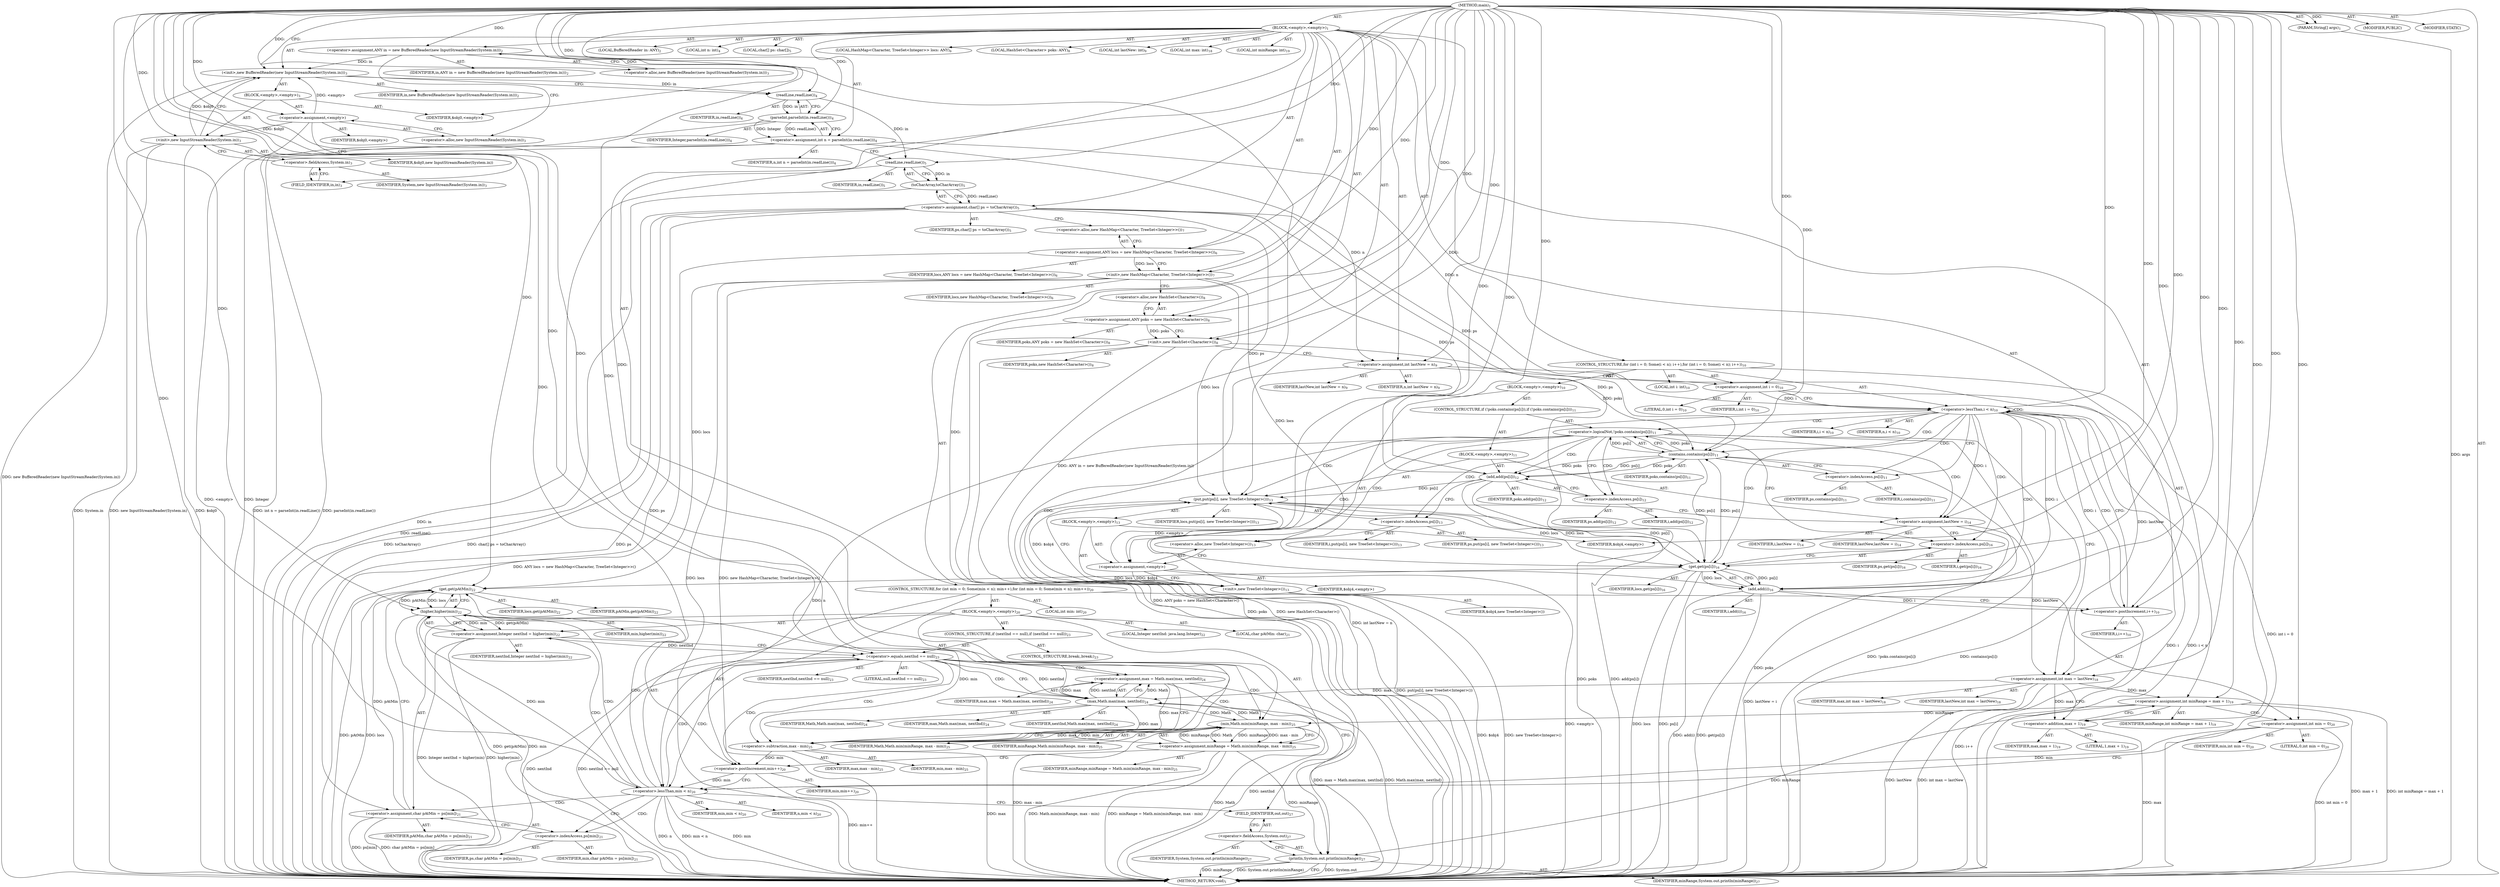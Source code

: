 digraph "main" {  
"23" [label = <(METHOD,main)<SUB>1</SUB>> ]
"24" [label = <(PARAM,String[] args)<SUB>1</SUB>> ]
"25" [label = <(BLOCK,&lt;empty&gt;,&lt;empty&gt;)<SUB>1</SUB>> ]
"4" [label = <(LOCAL,BufferedReader in: ANY)<SUB>2</SUB>> ]
"26" [label = <(&lt;operator&gt;.assignment,ANY in = new BufferedReader(new InputStreamReader(System.in)))<SUB>2</SUB>> ]
"27" [label = <(IDENTIFIER,in,ANY in = new BufferedReader(new InputStreamReader(System.in)))<SUB>2</SUB>> ]
"28" [label = <(&lt;operator&gt;.alloc,new BufferedReader(new InputStreamReader(System.in)))<SUB>3</SUB>> ]
"29" [label = <(&lt;init&gt;,new BufferedReader(new InputStreamReader(System.in)))<SUB>3</SUB>> ]
"3" [label = <(IDENTIFIER,in,new BufferedReader(new InputStreamReader(System.in)))<SUB>2</SUB>> ]
"30" [label = <(BLOCK,&lt;empty&gt;,&lt;empty&gt;)<SUB>3</SUB>> ]
"31" [label = <(&lt;operator&gt;.assignment,&lt;empty&gt;)> ]
"32" [label = <(IDENTIFIER,$obj0,&lt;empty&gt;)> ]
"33" [label = <(&lt;operator&gt;.alloc,new InputStreamReader(System.in))<SUB>3</SUB>> ]
"34" [label = <(&lt;init&gt;,new InputStreamReader(System.in))<SUB>3</SUB>> ]
"35" [label = <(IDENTIFIER,$obj0,new InputStreamReader(System.in))> ]
"36" [label = <(&lt;operator&gt;.fieldAccess,System.in)<SUB>3</SUB>> ]
"37" [label = <(IDENTIFIER,System,new InputStreamReader(System.in))<SUB>3</SUB>> ]
"38" [label = <(FIELD_IDENTIFIER,in,in)<SUB>3</SUB>> ]
"39" [label = <(IDENTIFIER,$obj0,&lt;empty&gt;)> ]
"40" [label = <(LOCAL,int n: int)<SUB>4</SUB>> ]
"41" [label = <(&lt;operator&gt;.assignment,int n = parseInt(in.readLine()))<SUB>4</SUB>> ]
"42" [label = <(IDENTIFIER,n,int n = parseInt(in.readLine()))<SUB>4</SUB>> ]
"43" [label = <(parseInt,parseInt(in.readLine()))<SUB>4</SUB>> ]
"44" [label = <(IDENTIFIER,Integer,parseInt(in.readLine()))<SUB>4</SUB>> ]
"45" [label = <(readLine,readLine())<SUB>4</SUB>> ]
"46" [label = <(IDENTIFIER,in,readLine())<SUB>4</SUB>> ]
"47" [label = <(LOCAL,char[] ps: char[])<SUB>5</SUB>> ]
"48" [label = <(&lt;operator&gt;.assignment,char[] ps = toCharArray())<SUB>5</SUB>> ]
"49" [label = <(IDENTIFIER,ps,char[] ps = toCharArray())<SUB>5</SUB>> ]
"50" [label = <(toCharArray,toCharArray())<SUB>5</SUB>> ]
"51" [label = <(readLine,readLine())<SUB>5</SUB>> ]
"52" [label = <(IDENTIFIER,in,readLine())<SUB>5</SUB>> ]
"6" [label = <(LOCAL,HashMap&lt;Character, TreeSet&lt;Integer&gt;&gt; locs: ANY)<SUB>6</SUB>> ]
"53" [label = <(&lt;operator&gt;.assignment,ANY locs = new HashMap&lt;Character, TreeSet&lt;Integer&gt;&gt;())<SUB>6</SUB>> ]
"54" [label = <(IDENTIFIER,locs,ANY locs = new HashMap&lt;Character, TreeSet&lt;Integer&gt;&gt;())<SUB>6</SUB>> ]
"55" [label = <(&lt;operator&gt;.alloc,new HashMap&lt;Character, TreeSet&lt;Integer&gt;&gt;())<SUB>7</SUB>> ]
"56" [label = <(&lt;init&gt;,new HashMap&lt;Character, TreeSet&lt;Integer&gt;&gt;())<SUB>7</SUB>> ]
"5" [label = <(IDENTIFIER,locs,new HashMap&lt;Character, TreeSet&lt;Integer&gt;&gt;())<SUB>6</SUB>> ]
"8" [label = <(LOCAL,HashSet&lt;Character&gt; poks: ANY)<SUB>8</SUB>> ]
"57" [label = <(&lt;operator&gt;.assignment,ANY poks = new HashSet&lt;Character&gt;())<SUB>8</SUB>> ]
"58" [label = <(IDENTIFIER,poks,ANY poks = new HashSet&lt;Character&gt;())<SUB>8</SUB>> ]
"59" [label = <(&lt;operator&gt;.alloc,new HashSet&lt;Character&gt;())<SUB>8</SUB>> ]
"60" [label = <(&lt;init&gt;,new HashSet&lt;Character&gt;())<SUB>8</SUB>> ]
"7" [label = <(IDENTIFIER,poks,new HashSet&lt;Character&gt;())<SUB>8</SUB>> ]
"61" [label = <(LOCAL,int lastNew: int)<SUB>9</SUB>> ]
"62" [label = <(&lt;operator&gt;.assignment,int lastNew = n)<SUB>9</SUB>> ]
"63" [label = <(IDENTIFIER,lastNew,int lastNew = n)<SUB>9</SUB>> ]
"64" [label = <(IDENTIFIER,n,int lastNew = n)<SUB>9</SUB>> ]
"65" [label = <(CONTROL_STRUCTURE,for (int i = 0; Some(i &lt; n); i++),for (int i = 0; Some(i &lt; n); i++))<SUB>10</SUB>> ]
"66" [label = <(LOCAL,int i: int)<SUB>10</SUB>> ]
"67" [label = <(&lt;operator&gt;.assignment,int i = 0)<SUB>10</SUB>> ]
"68" [label = <(IDENTIFIER,i,int i = 0)<SUB>10</SUB>> ]
"69" [label = <(LITERAL,0,int i = 0)<SUB>10</SUB>> ]
"70" [label = <(&lt;operator&gt;.lessThan,i &lt; n)<SUB>10</SUB>> ]
"71" [label = <(IDENTIFIER,i,i &lt; n)<SUB>10</SUB>> ]
"72" [label = <(IDENTIFIER,n,i &lt; n)<SUB>10</SUB>> ]
"73" [label = <(&lt;operator&gt;.postIncrement,i++)<SUB>10</SUB>> ]
"74" [label = <(IDENTIFIER,i,i++)<SUB>10</SUB>> ]
"75" [label = <(BLOCK,&lt;empty&gt;,&lt;empty&gt;)<SUB>10</SUB>> ]
"76" [label = <(CONTROL_STRUCTURE,if (!poks.contains(ps[i])),if (!poks.contains(ps[i])))<SUB>11</SUB>> ]
"77" [label = <(&lt;operator&gt;.logicalNot,!poks.contains(ps[i]))<SUB>11</SUB>> ]
"78" [label = <(contains,contains(ps[i]))<SUB>11</SUB>> ]
"79" [label = <(IDENTIFIER,poks,contains(ps[i]))<SUB>11</SUB>> ]
"80" [label = <(&lt;operator&gt;.indexAccess,ps[i])<SUB>11</SUB>> ]
"81" [label = <(IDENTIFIER,ps,contains(ps[i]))<SUB>11</SUB>> ]
"82" [label = <(IDENTIFIER,i,contains(ps[i]))<SUB>11</SUB>> ]
"83" [label = <(BLOCK,&lt;empty&gt;,&lt;empty&gt;)<SUB>11</SUB>> ]
"84" [label = <(add,add(ps[i]))<SUB>12</SUB>> ]
"85" [label = <(IDENTIFIER,poks,add(ps[i]))<SUB>12</SUB>> ]
"86" [label = <(&lt;operator&gt;.indexAccess,ps[i])<SUB>12</SUB>> ]
"87" [label = <(IDENTIFIER,ps,add(ps[i]))<SUB>12</SUB>> ]
"88" [label = <(IDENTIFIER,i,add(ps[i]))<SUB>12</SUB>> ]
"89" [label = <(put,put(ps[i], new TreeSet&lt;Integer&gt;()))<SUB>13</SUB>> ]
"90" [label = <(IDENTIFIER,locs,put(ps[i], new TreeSet&lt;Integer&gt;()))<SUB>13</SUB>> ]
"91" [label = <(&lt;operator&gt;.indexAccess,ps[i])<SUB>13</SUB>> ]
"92" [label = <(IDENTIFIER,ps,put(ps[i], new TreeSet&lt;Integer&gt;()))<SUB>13</SUB>> ]
"93" [label = <(IDENTIFIER,i,put(ps[i], new TreeSet&lt;Integer&gt;()))<SUB>13</SUB>> ]
"94" [label = <(BLOCK,&lt;empty&gt;,&lt;empty&gt;)<SUB>13</SUB>> ]
"95" [label = <(&lt;operator&gt;.assignment,&lt;empty&gt;)> ]
"96" [label = <(IDENTIFIER,$obj4,&lt;empty&gt;)> ]
"97" [label = <(&lt;operator&gt;.alloc,new TreeSet&lt;Integer&gt;())<SUB>13</SUB>> ]
"98" [label = <(&lt;init&gt;,new TreeSet&lt;Integer&gt;())<SUB>13</SUB>> ]
"99" [label = <(IDENTIFIER,$obj4,new TreeSet&lt;Integer&gt;())> ]
"100" [label = <(IDENTIFIER,$obj4,&lt;empty&gt;)> ]
"101" [label = <(&lt;operator&gt;.assignment,lastNew = i)<SUB>14</SUB>> ]
"102" [label = <(IDENTIFIER,lastNew,lastNew = i)<SUB>14</SUB>> ]
"103" [label = <(IDENTIFIER,i,lastNew = i)<SUB>14</SUB>> ]
"104" [label = <(add,add(i))<SUB>16</SUB>> ]
"105" [label = <(get,get(ps[i]))<SUB>16</SUB>> ]
"106" [label = <(IDENTIFIER,locs,get(ps[i]))<SUB>16</SUB>> ]
"107" [label = <(&lt;operator&gt;.indexAccess,ps[i])<SUB>16</SUB>> ]
"108" [label = <(IDENTIFIER,ps,get(ps[i]))<SUB>16</SUB>> ]
"109" [label = <(IDENTIFIER,i,get(ps[i]))<SUB>16</SUB>> ]
"110" [label = <(IDENTIFIER,i,add(i))<SUB>16</SUB>> ]
"111" [label = <(LOCAL,int max: int)<SUB>18</SUB>> ]
"112" [label = <(&lt;operator&gt;.assignment,int max = lastNew)<SUB>18</SUB>> ]
"113" [label = <(IDENTIFIER,max,int max = lastNew)<SUB>18</SUB>> ]
"114" [label = <(IDENTIFIER,lastNew,int max = lastNew)<SUB>18</SUB>> ]
"115" [label = <(LOCAL,int minRange: int)<SUB>19</SUB>> ]
"116" [label = <(&lt;operator&gt;.assignment,int minRange = max + 1)<SUB>19</SUB>> ]
"117" [label = <(IDENTIFIER,minRange,int minRange = max + 1)<SUB>19</SUB>> ]
"118" [label = <(&lt;operator&gt;.addition,max + 1)<SUB>19</SUB>> ]
"119" [label = <(IDENTIFIER,max,max + 1)<SUB>19</SUB>> ]
"120" [label = <(LITERAL,1,max + 1)<SUB>19</SUB>> ]
"121" [label = <(CONTROL_STRUCTURE,for (int min = 0; Some(min &lt; n); min++),for (int min = 0; Some(min &lt; n); min++))<SUB>20</SUB>> ]
"122" [label = <(LOCAL,int min: int)<SUB>20</SUB>> ]
"123" [label = <(&lt;operator&gt;.assignment,int min = 0)<SUB>20</SUB>> ]
"124" [label = <(IDENTIFIER,min,int min = 0)<SUB>20</SUB>> ]
"125" [label = <(LITERAL,0,int min = 0)<SUB>20</SUB>> ]
"126" [label = <(&lt;operator&gt;.lessThan,min &lt; n)<SUB>20</SUB>> ]
"127" [label = <(IDENTIFIER,min,min &lt; n)<SUB>20</SUB>> ]
"128" [label = <(IDENTIFIER,n,min &lt; n)<SUB>20</SUB>> ]
"129" [label = <(&lt;operator&gt;.postIncrement,min++)<SUB>20</SUB>> ]
"130" [label = <(IDENTIFIER,min,min++)<SUB>20</SUB>> ]
"131" [label = <(BLOCK,&lt;empty&gt;,&lt;empty&gt;)<SUB>20</SUB>> ]
"132" [label = <(LOCAL,char pAtMin: char)<SUB>21</SUB>> ]
"133" [label = <(&lt;operator&gt;.assignment,char pAtMin = ps[min])<SUB>21</SUB>> ]
"134" [label = <(IDENTIFIER,pAtMin,char pAtMin = ps[min])<SUB>21</SUB>> ]
"135" [label = <(&lt;operator&gt;.indexAccess,ps[min])<SUB>21</SUB>> ]
"136" [label = <(IDENTIFIER,ps,char pAtMin = ps[min])<SUB>21</SUB>> ]
"137" [label = <(IDENTIFIER,min,char pAtMin = ps[min])<SUB>21</SUB>> ]
"138" [label = <(LOCAL,Integer nextInd: java.lang.Integer)<SUB>22</SUB>> ]
"139" [label = <(&lt;operator&gt;.assignment,Integer nextInd = higher(min))<SUB>22</SUB>> ]
"140" [label = <(IDENTIFIER,nextInd,Integer nextInd = higher(min))<SUB>22</SUB>> ]
"141" [label = <(higher,higher(min))<SUB>22</SUB>> ]
"142" [label = <(get,get(pAtMin))<SUB>22</SUB>> ]
"143" [label = <(IDENTIFIER,locs,get(pAtMin))<SUB>22</SUB>> ]
"144" [label = <(IDENTIFIER,pAtMin,get(pAtMin))<SUB>22</SUB>> ]
"145" [label = <(IDENTIFIER,min,higher(min))<SUB>22</SUB>> ]
"146" [label = <(CONTROL_STRUCTURE,if (nextInd == null),if (nextInd == null))<SUB>23</SUB>> ]
"147" [label = <(&lt;operator&gt;.equals,nextInd == null)<SUB>23</SUB>> ]
"148" [label = <(IDENTIFIER,nextInd,nextInd == null)<SUB>23</SUB>> ]
"149" [label = <(LITERAL,null,nextInd == null)<SUB>23</SUB>> ]
"150" [label = <(CONTROL_STRUCTURE,break;,break;)<SUB>23</SUB>> ]
"151" [label = <(&lt;operator&gt;.assignment,max = Math.max(max, nextInd))<SUB>24</SUB>> ]
"152" [label = <(IDENTIFIER,max,max = Math.max(max, nextInd))<SUB>24</SUB>> ]
"153" [label = <(max,Math.max(max, nextInd))<SUB>24</SUB>> ]
"154" [label = <(IDENTIFIER,Math,Math.max(max, nextInd))<SUB>24</SUB>> ]
"155" [label = <(IDENTIFIER,max,Math.max(max, nextInd))<SUB>24</SUB>> ]
"156" [label = <(IDENTIFIER,nextInd,Math.max(max, nextInd))<SUB>24</SUB>> ]
"157" [label = <(&lt;operator&gt;.assignment,minRange = Math.min(minRange, max - min))<SUB>25</SUB>> ]
"158" [label = <(IDENTIFIER,minRange,minRange = Math.min(minRange, max - min))<SUB>25</SUB>> ]
"159" [label = <(min,Math.min(minRange, max - min))<SUB>25</SUB>> ]
"160" [label = <(IDENTIFIER,Math,Math.min(minRange, max - min))<SUB>25</SUB>> ]
"161" [label = <(IDENTIFIER,minRange,Math.min(minRange, max - min))<SUB>25</SUB>> ]
"162" [label = <(&lt;operator&gt;.subtraction,max - min)<SUB>25</SUB>> ]
"163" [label = <(IDENTIFIER,max,max - min)<SUB>25</SUB>> ]
"164" [label = <(IDENTIFIER,min,max - min)<SUB>25</SUB>> ]
"165" [label = <(println,System.out.println(minRange))<SUB>27</SUB>> ]
"166" [label = <(&lt;operator&gt;.fieldAccess,System.out)<SUB>27</SUB>> ]
"167" [label = <(IDENTIFIER,System,System.out.println(minRange))<SUB>27</SUB>> ]
"168" [label = <(FIELD_IDENTIFIER,out,out)<SUB>27</SUB>> ]
"169" [label = <(IDENTIFIER,minRange,System.out.println(minRange))<SUB>27</SUB>> ]
"170" [label = <(MODIFIER,PUBLIC)> ]
"171" [label = <(MODIFIER,STATIC)> ]
"172" [label = <(METHOD_RETURN,void)<SUB>1</SUB>> ]
  "23" -> "24"  [ label = "AST: "] 
  "23" -> "25"  [ label = "AST: "] 
  "23" -> "170"  [ label = "AST: "] 
  "23" -> "171"  [ label = "AST: "] 
  "23" -> "172"  [ label = "AST: "] 
  "25" -> "4"  [ label = "AST: "] 
  "25" -> "26"  [ label = "AST: "] 
  "25" -> "29"  [ label = "AST: "] 
  "25" -> "40"  [ label = "AST: "] 
  "25" -> "41"  [ label = "AST: "] 
  "25" -> "47"  [ label = "AST: "] 
  "25" -> "48"  [ label = "AST: "] 
  "25" -> "6"  [ label = "AST: "] 
  "25" -> "53"  [ label = "AST: "] 
  "25" -> "56"  [ label = "AST: "] 
  "25" -> "8"  [ label = "AST: "] 
  "25" -> "57"  [ label = "AST: "] 
  "25" -> "60"  [ label = "AST: "] 
  "25" -> "61"  [ label = "AST: "] 
  "25" -> "62"  [ label = "AST: "] 
  "25" -> "65"  [ label = "AST: "] 
  "25" -> "111"  [ label = "AST: "] 
  "25" -> "112"  [ label = "AST: "] 
  "25" -> "115"  [ label = "AST: "] 
  "25" -> "116"  [ label = "AST: "] 
  "25" -> "121"  [ label = "AST: "] 
  "25" -> "165"  [ label = "AST: "] 
  "26" -> "27"  [ label = "AST: "] 
  "26" -> "28"  [ label = "AST: "] 
  "29" -> "3"  [ label = "AST: "] 
  "29" -> "30"  [ label = "AST: "] 
  "30" -> "31"  [ label = "AST: "] 
  "30" -> "34"  [ label = "AST: "] 
  "30" -> "39"  [ label = "AST: "] 
  "31" -> "32"  [ label = "AST: "] 
  "31" -> "33"  [ label = "AST: "] 
  "34" -> "35"  [ label = "AST: "] 
  "34" -> "36"  [ label = "AST: "] 
  "36" -> "37"  [ label = "AST: "] 
  "36" -> "38"  [ label = "AST: "] 
  "41" -> "42"  [ label = "AST: "] 
  "41" -> "43"  [ label = "AST: "] 
  "43" -> "44"  [ label = "AST: "] 
  "43" -> "45"  [ label = "AST: "] 
  "45" -> "46"  [ label = "AST: "] 
  "48" -> "49"  [ label = "AST: "] 
  "48" -> "50"  [ label = "AST: "] 
  "50" -> "51"  [ label = "AST: "] 
  "51" -> "52"  [ label = "AST: "] 
  "53" -> "54"  [ label = "AST: "] 
  "53" -> "55"  [ label = "AST: "] 
  "56" -> "5"  [ label = "AST: "] 
  "57" -> "58"  [ label = "AST: "] 
  "57" -> "59"  [ label = "AST: "] 
  "60" -> "7"  [ label = "AST: "] 
  "62" -> "63"  [ label = "AST: "] 
  "62" -> "64"  [ label = "AST: "] 
  "65" -> "66"  [ label = "AST: "] 
  "65" -> "67"  [ label = "AST: "] 
  "65" -> "70"  [ label = "AST: "] 
  "65" -> "73"  [ label = "AST: "] 
  "65" -> "75"  [ label = "AST: "] 
  "67" -> "68"  [ label = "AST: "] 
  "67" -> "69"  [ label = "AST: "] 
  "70" -> "71"  [ label = "AST: "] 
  "70" -> "72"  [ label = "AST: "] 
  "73" -> "74"  [ label = "AST: "] 
  "75" -> "76"  [ label = "AST: "] 
  "75" -> "104"  [ label = "AST: "] 
  "76" -> "77"  [ label = "AST: "] 
  "76" -> "83"  [ label = "AST: "] 
  "77" -> "78"  [ label = "AST: "] 
  "78" -> "79"  [ label = "AST: "] 
  "78" -> "80"  [ label = "AST: "] 
  "80" -> "81"  [ label = "AST: "] 
  "80" -> "82"  [ label = "AST: "] 
  "83" -> "84"  [ label = "AST: "] 
  "83" -> "89"  [ label = "AST: "] 
  "83" -> "101"  [ label = "AST: "] 
  "84" -> "85"  [ label = "AST: "] 
  "84" -> "86"  [ label = "AST: "] 
  "86" -> "87"  [ label = "AST: "] 
  "86" -> "88"  [ label = "AST: "] 
  "89" -> "90"  [ label = "AST: "] 
  "89" -> "91"  [ label = "AST: "] 
  "89" -> "94"  [ label = "AST: "] 
  "91" -> "92"  [ label = "AST: "] 
  "91" -> "93"  [ label = "AST: "] 
  "94" -> "95"  [ label = "AST: "] 
  "94" -> "98"  [ label = "AST: "] 
  "94" -> "100"  [ label = "AST: "] 
  "95" -> "96"  [ label = "AST: "] 
  "95" -> "97"  [ label = "AST: "] 
  "98" -> "99"  [ label = "AST: "] 
  "101" -> "102"  [ label = "AST: "] 
  "101" -> "103"  [ label = "AST: "] 
  "104" -> "105"  [ label = "AST: "] 
  "104" -> "110"  [ label = "AST: "] 
  "105" -> "106"  [ label = "AST: "] 
  "105" -> "107"  [ label = "AST: "] 
  "107" -> "108"  [ label = "AST: "] 
  "107" -> "109"  [ label = "AST: "] 
  "112" -> "113"  [ label = "AST: "] 
  "112" -> "114"  [ label = "AST: "] 
  "116" -> "117"  [ label = "AST: "] 
  "116" -> "118"  [ label = "AST: "] 
  "118" -> "119"  [ label = "AST: "] 
  "118" -> "120"  [ label = "AST: "] 
  "121" -> "122"  [ label = "AST: "] 
  "121" -> "123"  [ label = "AST: "] 
  "121" -> "126"  [ label = "AST: "] 
  "121" -> "129"  [ label = "AST: "] 
  "121" -> "131"  [ label = "AST: "] 
  "123" -> "124"  [ label = "AST: "] 
  "123" -> "125"  [ label = "AST: "] 
  "126" -> "127"  [ label = "AST: "] 
  "126" -> "128"  [ label = "AST: "] 
  "129" -> "130"  [ label = "AST: "] 
  "131" -> "132"  [ label = "AST: "] 
  "131" -> "133"  [ label = "AST: "] 
  "131" -> "138"  [ label = "AST: "] 
  "131" -> "139"  [ label = "AST: "] 
  "131" -> "146"  [ label = "AST: "] 
  "131" -> "151"  [ label = "AST: "] 
  "131" -> "157"  [ label = "AST: "] 
  "133" -> "134"  [ label = "AST: "] 
  "133" -> "135"  [ label = "AST: "] 
  "135" -> "136"  [ label = "AST: "] 
  "135" -> "137"  [ label = "AST: "] 
  "139" -> "140"  [ label = "AST: "] 
  "139" -> "141"  [ label = "AST: "] 
  "141" -> "142"  [ label = "AST: "] 
  "141" -> "145"  [ label = "AST: "] 
  "142" -> "143"  [ label = "AST: "] 
  "142" -> "144"  [ label = "AST: "] 
  "146" -> "147"  [ label = "AST: "] 
  "146" -> "150"  [ label = "AST: "] 
  "147" -> "148"  [ label = "AST: "] 
  "147" -> "149"  [ label = "AST: "] 
  "151" -> "152"  [ label = "AST: "] 
  "151" -> "153"  [ label = "AST: "] 
  "153" -> "154"  [ label = "AST: "] 
  "153" -> "155"  [ label = "AST: "] 
  "153" -> "156"  [ label = "AST: "] 
  "157" -> "158"  [ label = "AST: "] 
  "157" -> "159"  [ label = "AST: "] 
  "159" -> "160"  [ label = "AST: "] 
  "159" -> "161"  [ label = "AST: "] 
  "159" -> "162"  [ label = "AST: "] 
  "162" -> "163"  [ label = "AST: "] 
  "162" -> "164"  [ label = "AST: "] 
  "165" -> "166"  [ label = "AST: "] 
  "165" -> "169"  [ label = "AST: "] 
  "166" -> "167"  [ label = "AST: "] 
  "166" -> "168"  [ label = "AST: "] 
  "26" -> "33"  [ label = "CFG: "] 
  "29" -> "45"  [ label = "CFG: "] 
  "41" -> "51"  [ label = "CFG: "] 
  "48" -> "55"  [ label = "CFG: "] 
  "53" -> "56"  [ label = "CFG: "] 
  "56" -> "59"  [ label = "CFG: "] 
  "57" -> "60"  [ label = "CFG: "] 
  "60" -> "62"  [ label = "CFG: "] 
  "62" -> "67"  [ label = "CFG: "] 
  "112" -> "118"  [ label = "CFG: "] 
  "116" -> "123"  [ label = "CFG: "] 
  "165" -> "172"  [ label = "CFG: "] 
  "28" -> "26"  [ label = "CFG: "] 
  "43" -> "41"  [ label = "CFG: "] 
  "50" -> "48"  [ label = "CFG: "] 
  "55" -> "53"  [ label = "CFG: "] 
  "59" -> "57"  [ label = "CFG: "] 
  "67" -> "70"  [ label = "CFG: "] 
  "70" -> "80"  [ label = "CFG: "] 
  "70" -> "112"  [ label = "CFG: "] 
  "73" -> "70"  [ label = "CFG: "] 
  "118" -> "116"  [ label = "CFG: "] 
  "123" -> "126"  [ label = "CFG: "] 
  "126" -> "135"  [ label = "CFG: "] 
  "126" -> "168"  [ label = "CFG: "] 
  "129" -> "126"  [ label = "CFG: "] 
  "166" -> "165"  [ label = "CFG: "] 
  "31" -> "38"  [ label = "CFG: "] 
  "34" -> "29"  [ label = "CFG: "] 
  "45" -> "43"  [ label = "CFG: "] 
  "51" -> "50"  [ label = "CFG: "] 
  "104" -> "73"  [ label = "CFG: "] 
  "133" -> "142"  [ label = "CFG: "] 
  "139" -> "147"  [ label = "CFG: "] 
  "151" -> "162"  [ label = "CFG: "] 
  "157" -> "129"  [ label = "CFG: "] 
  "168" -> "166"  [ label = "CFG: "] 
  "33" -> "31"  [ label = "CFG: "] 
  "36" -> "34"  [ label = "CFG: "] 
  "77" -> "86"  [ label = "CFG: "] 
  "77" -> "107"  [ label = "CFG: "] 
  "105" -> "104"  [ label = "CFG: "] 
  "135" -> "133"  [ label = "CFG: "] 
  "141" -> "139"  [ label = "CFG: "] 
  "147" -> "168"  [ label = "CFG: "] 
  "147" -> "153"  [ label = "CFG: "] 
  "153" -> "151"  [ label = "CFG: "] 
  "159" -> "157"  [ label = "CFG: "] 
  "38" -> "36"  [ label = "CFG: "] 
  "78" -> "77"  [ label = "CFG: "] 
  "84" -> "91"  [ label = "CFG: "] 
  "89" -> "101"  [ label = "CFG: "] 
  "101" -> "107"  [ label = "CFG: "] 
  "107" -> "105"  [ label = "CFG: "] 
  "142" -> "141"  [ label = "CFG: "] 
  "162" -> "159"  [ label = "CFG: "] 
  "80" -> "78"  [ label = "CFG: "] 
  "86" -> "84"  [ label = "CFG: "] 
  "91" -> "97"  [ label = "CFG: "] 
  "95" -> "98"  [ label = "CFG: "] 
  "98" -> "89"  [ label = "CFG: "] 
  "97" -> "95"  [ label = "CFG: "] 
  "23" -> "28"  [ label = "CFG: "] 
  "24" -> "172"  [ label = "DDG: args"] 
  "26" -> "172"  [ label = "DDG: ANY in = new BufferedReader(new InputStreamReader(System.in))"] 
  "31" -> "172"  [ label = "DDG: &lt;empty&gt;"] 
  "34" -> "172"  [ label = "DDG: $obj0"] 
  "34" -> "172"  [ label = "DDG: System.in"] 
  "34" -> "172"  [ label = "DDG: new InputStreamReader(System.in)"] 
  "29" -> "172"  [ label = "DDG: new BufferedReader(new InputStreamReader(System.in))"] 
  "41" -> "172"  [ label = "DDG: parseInt(in.readLine())"] 
  "41" -> "172"  [ label = "DDG: int n = parseInt(in.readLine())"] 
  "48" -> "172"  [ label = "DDG: ps"] 
  "51" -> "172"  [ label = "DDG: in"] 
  "50" -> "172"  [ label = "DDG: readLine()"] 
  "48" -> "172"  [ label = "DDG: toCharArray()"] 
  "48" -> "172"  [ label = "DDG: char[] ps = toCharArray()"] 
  "53" -> "172"  [ label = "DDG: ANY locs = new HashMap&lt;Character, TreeSet&lt;Integer&gt;&gt;()"] 
  "56" -> "172"  [ label = "DDG: locs"] 
  "56" -> "172"  [ label = "DDG: new HashMap&lt;Character, TreeSet&lt;Integer&gt;&gt;()"] 
  "57" -> "172"  [ label = "DDG: ANY poks = new HashSet&lt;Character&gt;()"] 
  "60" -> "172"  [ label = "DDG: poks"] 
  "60" -> "172"  [ label = "DDG: new HashSet&lt;Character&gt;()"] 
  "62" -> "172"  [ label = "DDG: int lastNew = n"] 
  "67" -> "172"  [ label = "DDG: int i = 0"] 
  "70" -> "172"  [ label = "DDG: i"] 
  "70" -> "172"  [ label = "DDG: i &lt; n"] 
  "112" -> "172"  [ label = "DDG: lastNew"] 
  "112" -> "172"  [ label = "DDG: int max = lastNew"] 
  "118" -> "172"  [ label = "DDG: max"] 
  "116" -> "172"  [ label = "DDG: max + 1"] 
  "116" -> "172"  [ label = "DDG: int minRange = max + 1"] 
  "123" -> "172"  [ label = "DDG: int min = 0"] 
  "126" -> "172"  [ label = "DDG: min"] 
  "126" -> "172"  [ label = "DDG: n"] 
  "126" -> "172"  [ label = "DDG: min &lt; n"] 
  "133" -> "172"  [ label = "DDG: ps[min]"] 
  "133" -> "172"  [ label = "DDG: char pAtMin = ps[min]"] 
  "142" -> "172"  [ label = "DDG: locs"] 
  "142" -> "172"  [ label = "DDG: pAtMin"] 
  "141" -> "172"  [ label = "DDG: get(pAtMin)"] 
  "141" -> "172"  [ label = "DDG: min"] 
  "139" -> "172"  [ label = "DDG: higher(min)"] 
  "139" -> "172"  [ label = "DDG: Integer nextInd = higher(min)"] 
  "147" -> "172"  [ label = "DDG: nextInd"] 
  "147" -> "172"  [ label = "DDG: nextInd == null"] 
  "153" -> "172"  [ label = "DDG: nextInd"] 
  "151" -> "172"  [ label = "DDG: Math.max(max, nextInd)"] 
  "151" -> "172"  [ label = "DDG: max = Math.max(max, nextInd)"] 
  "159" -> "172"  [ label = "DDG: Math"] 
  "162" -> "172"  [ label = "DDG: max"] 
  "159" -> "172"  [ label = "DDG: max - min"] 
  "157" -> "172"  [ label = "DDG: Math.min(minRange, max - min)"] 
  "157" -> "172"  [ label = "DDG: minRange = Math.min(minRange, max - min)"] 
  "129" -> "172"  [ label = "DDG: min++"] 
  "165" -> "172"  [ label = "DDG: System.out"] 
  "165" -> "172"  [ label = "DDG: minRange"] 
  "165" -> "172"  [ label = "DDG: System.out.println(minRange)"] 
  "78" -> "172"  [ label = "DDG: poks"] 
  "77" -> "172"  [ label = "DDG: contains(ps[i])"] 
  "77" -> "172"  [ label = "DDG: !poks.contains(ps[i])"] 
  "84" -> "172"  [ label = "DDG: poks"] 
  "84" -> "172"  [ label = "DDG: add(ps[i])"] 
  "95" -> "172"  [ label = "DDG: &lt;empty&gt;"] 
  "98" -> "172"  [ label = "DDG: $obj4"] 
  "98" -> "172"  [ label = "DDG: new TreeSet&lt;Integer&gt;()"] 
  "89" -> "172"  [ label = "DDG: put(ps[i], new TreeSet&lt;Integer&gt;())"] 
  "101" -> "172"  [ label = "DDG: lastNew = i"] 
  "105" -> "172"  [ label = "DDG: locs"] 
  "105" -> "172"  [ label = "DDG: ps[i]"] 
  "104" -> "172"  [ label = "DDG: get(ps[i])"] 
  "104" -> "172"  [ label = "DDG: add(i)"] 
  "73" -> "172"  [ label = "DDG: i++"] 
  "43" -> "172"  [ label = "DDG: Integer"] 
  "23" -> "24"  [ label = "DDG: "] 
  "23" -> "26"  [ label = "DDG: "] 
  "43" -> "41"  [ label = "DDG: Integer"] 
  "43" -> "41"  [ label = "DDG: readLine()"] 
  "50" -> "48"  [ label = "DDG: readLine()"] 
  "23" -> "53"  [ label = "DDG: "] 
  "23" -> "57"  [ label = "DDG: "] 
  "41" -> "62"  [ label = "DDG: n"] 
  "23" -> "62"  [ label = "DDG: "] 
  "62" -> "112"  [ label = "DDG: lastNew"] 
  "101" -> "112"  [ label = "DDG: lastNew"] 
  "23" -> "112"  [ label = "DDG: "] 
  "112" -> "116"  [ label = "DDG: max"] 
  "23" -> "116"  [ label = "DDG: "] 
  "26" -> "29"  [ label = "DDG: in"] 
  "23" -> "29"  [ label = "DDG: "] 
  "31" -> "29"  [ label = "DDG: &lt;empty&gt;"] 
  "34" -> "29"  [ label = "DDG: $obj0"] 
  "53" -> "56"  [ label = "DDG: locs"] 
  "23" -> "56"  [ label = "DDG: "] 
  "57" -> "60"  [ label = "DDG: poks"] 
  "23" -> "60"  [ label = "DDG: "] 
  "23" -> "67"  [ label = "DDG: "] 
  "23" -> "123"  [ label = "DDG: "] 
  "116" -> "165"  [ label = "DDG: minRange"] 
  "157" -> "165"  [ label = "DDG: minRange"] 
  "23" -> "165"  [ label = "DDG: "] 
  "23" -> "31"  [ label = "DDG: "] 
  "23" -> "39"  [ label = "DDG: "] 
  "23" -> "43"  [ label = "DDG: "] 
  "45" -> "43"  [ label = "DDG: in"] 
  "51" -> "50"  [ label = "DDG: in"] 
  "67" -> "70"  [ label = "DDG: i"] 
  "73" -> "70"  [ label = "DDG: i"] 
  "23" -> "70"  [ label = "DDG: "] 
  "41" -> "70"  [ label = "DDG: n"] 
  "104" -> "73"  [ label = "DDG: i"] 
  "23" -> "73"  [ label = "DDG: "] 
  "112" -> "118"  [ label = "DDG: max"] 
  "23" -> "118"  [ label = "DDG: "] 
  "123" -> "126"  [ label = "DDG: min"] 
  "129" -> "126"  [ label = "DDG: min"] 
  "23" -> "126"  [ label = "DDG: "] 
  "70" -> "126"  [ label = "DDG: n"] 
  "162" -> "129"  [ label = "DDG: min"] 
  "23" -> "129"  [ label = "DDG: "] 
  "48" -> "133"  [ label = "DDG: ps"] 
  "141" -> "139"  [ label = "DDG: get(pAtMin)"] 
  "141" -> "139"  [ label = "DDG: min"] 
  "153" -> "151"  [ label = "DDG: Math"] 
  "153" -> "151"  [ label = "DDG: max"] 
  "153" -> "151"  [ label = "DDG: nextInd"] 
  "159" -> "157"  [ label = "DDG: Math"] 
  "159" -> "157"  [ label = "DDG: minRange"] 
  "159" -> "157"  [ label = "DDG: max - min"] 
  "31" -> "34"  [ label = "DDG: $obj0"] 
  "23" -> "34"  [ label = "DDG: "] 
  "29" -> "45"  [ label = "DDG: in"] 
  "23" -> "45"  [ label = "DDG: "] 
  "45" -> "51"  [ label = "DDG: in"] 
  "23" -> "51"  [ label = "DDG: "] 
  "105" -> "104"  [ label = "DDG: locs"] 
  "105" -> "104"  [ label = "DDG: ps[i]"] 
  "70" -> "104"  [ label = "DDG: i"] 
  "23" -> "104"  [ label = "DDG: "] 
  "78" -> "77"  [ label = "DDG: poks"] 
  "78" -> "77"  [ label = "DDG: ps[i]"] 
  "70" -> "101"  [ label = "DDG: i"] 
  "23" -> "101"  [ label = "DDG: "] 
  "56" -> "105"  [ label = "DDG: locs"] 
  "89" -> "105"  [ label = "DDG: locs"] 
  "23" -> "105"  [ label = "DDG: "] 
  "48" -> "105"  [ label = "DDG: ps"] 
  "78" -> "105"  [ label = "DDG: ps[i]"] 
  "89" -> "105"  [ label = "DDG: ps[i]"] 
  "142" -> "141"  [ label = "DDG: locs"] 
  "142" -> "141"  [ label = "DDG: pAtMin"] 
  "126" -> "141"  [ label = "DDG: min"] 
  "23" -> "141"  [ label = "DDG: "] 
  "139" -> "147"  [ label = "DDG: nextInd"] 
  "23" -> "147"  [ label = "DDG: "] 
  "159" -> "153"  [ label = "DDG: Math"] 
  "23" -> "153"  [ label = "DDG: "] 
  "162" -> "153"  [ label = "DDG: max"] 
  "112" -> "153"  [ label = "DDG: max"] 
  "147" -> "153"  [ label = "DDG: nextInd"] 
  "153" -> "159"  [ label = "DDG: Math"] 
  "23" -> "159"  [ label = "DDG: "] 
  "116" -> "159"  [ label = "DDG: minRange"] 
  "157" -> "159"  [ label = "DDG: minRange"] 
  "162" -> "159"  [ label = "DDG: max"] 
  "162" -> "159"  [ label = "DDG: min"] 
  "60" -> "78"  [ label = "DDG: poks"] 
  "84" -> "78"  [ label = "DDG: poks"] 
  "23" -> "78"  [ label = "DDG: "] 
  "48" -> "78"  [ label = "DDG: ps"] 
  "105" -> "78"  [ label = "DDG: ps[i]"] 
  "78" -> "84"  [ label = "DDG: poks"] 
  "23" -> "84"  [ label = "DDG: "] 
  "48" -> "84"  [ label = "DDG: ps"] 
  "78" -> "84"  [ label = "DDG: ps[i]"] 
  "56" -> "89"  [ label = "DDG: locs"] 
  "105" -> "89"  [ label = "DDG: locs"] 
  "23" -> "89"  [ label = "DDG: "] 
  "48" -> "89"  [ label = "DDG: ps"] 
  "84" -> "89"  [ label = "DDG: ps[i]"] 
  "95" -> "89"  [ label = "DDG: &lt;empty&gt;"] 
  "98" -> "89"  [ label = "DDG: $obj4"] 
  "56" -> "142"  [ label = "DDG: locs"] 
  "105" -> "142"  [ label = "DDG: locs"] 
  "23" -> "142"  [ label = "DDG: "] 
  "133" -> "142"  [ label = "DDG: pAtMin"] 
  "151" -> "162"  [ label = "DDG: max"] 
  "23" -> "162"  [ label = "DDG: "] 
  "141" -> "162"  [ label = "DDG: min"] 
  "23" -> "95"  [ label = "DDG: "] 
  "23" -> "100"  [ label = "DDG: "] 
  "95" -> "98"  [ label = "DDG: $obj4"] 
  "23" -> "98"  [ label = "DDG: "] 
  "70" -> "107"  [ label = "CDG: "] 
  "70" -> "73"  [ label = "CDG: "] 
  "70" -> "77"  [ label = "CDG: "] 
  "70" -> "104"  [ label = "CDG: "] 
  "70" -> "80"  [ label = "CDG: "] 
  "70" -> "105"  [ label = "CDG: "] 
  "70" -> "70"  [ label = "CDG: "] 
  "70" -> "78"  [ label = "CDG: "] 
  "126" -> "141"  [ label = "CDG: "] 
  "126" -> "142"  [ label = "CDG: "] 
  "126" -> "147"  [ label = "CDG: "] 
  "126" -> "135"  [ label = "CDG: "] 
  "126" -> "139"  [ label = "CDG: "] 
  "126" -> "133"  [ label = "CDG: "] 
  "77" -> "89"  [ label = "CDG: "] 
  "77" -> "98"  [ label = "CDG: "] 
  "77" -> "84"  [ label = "CDG: "] 
  "77" -> "95"  [ label = "CDG: "] 
  "77" -> "97"  [ label = "CDG: "] 
  "77" -> "91"  [ label = "CDG: "] 
  "77" -> "101"  [ label = "CDG: "] 
  "77" -> "86"  [ label = "CDG: "] 
  "147" -> "151"  [ label = "CDG: "] 
  "147" -> "162"  [ label = "CDG: "] 
  "147" -> "153"  [ label = "CDG: "] 
  "147" -> "157"  [ label = "CDG: "] 
  "147" -> "159"  [ label = "CDG: "] 
  "147" -> "129"  [ label = "CDG: "] 
  "147" -> "126"  [ label = "CDG: "] 
}
